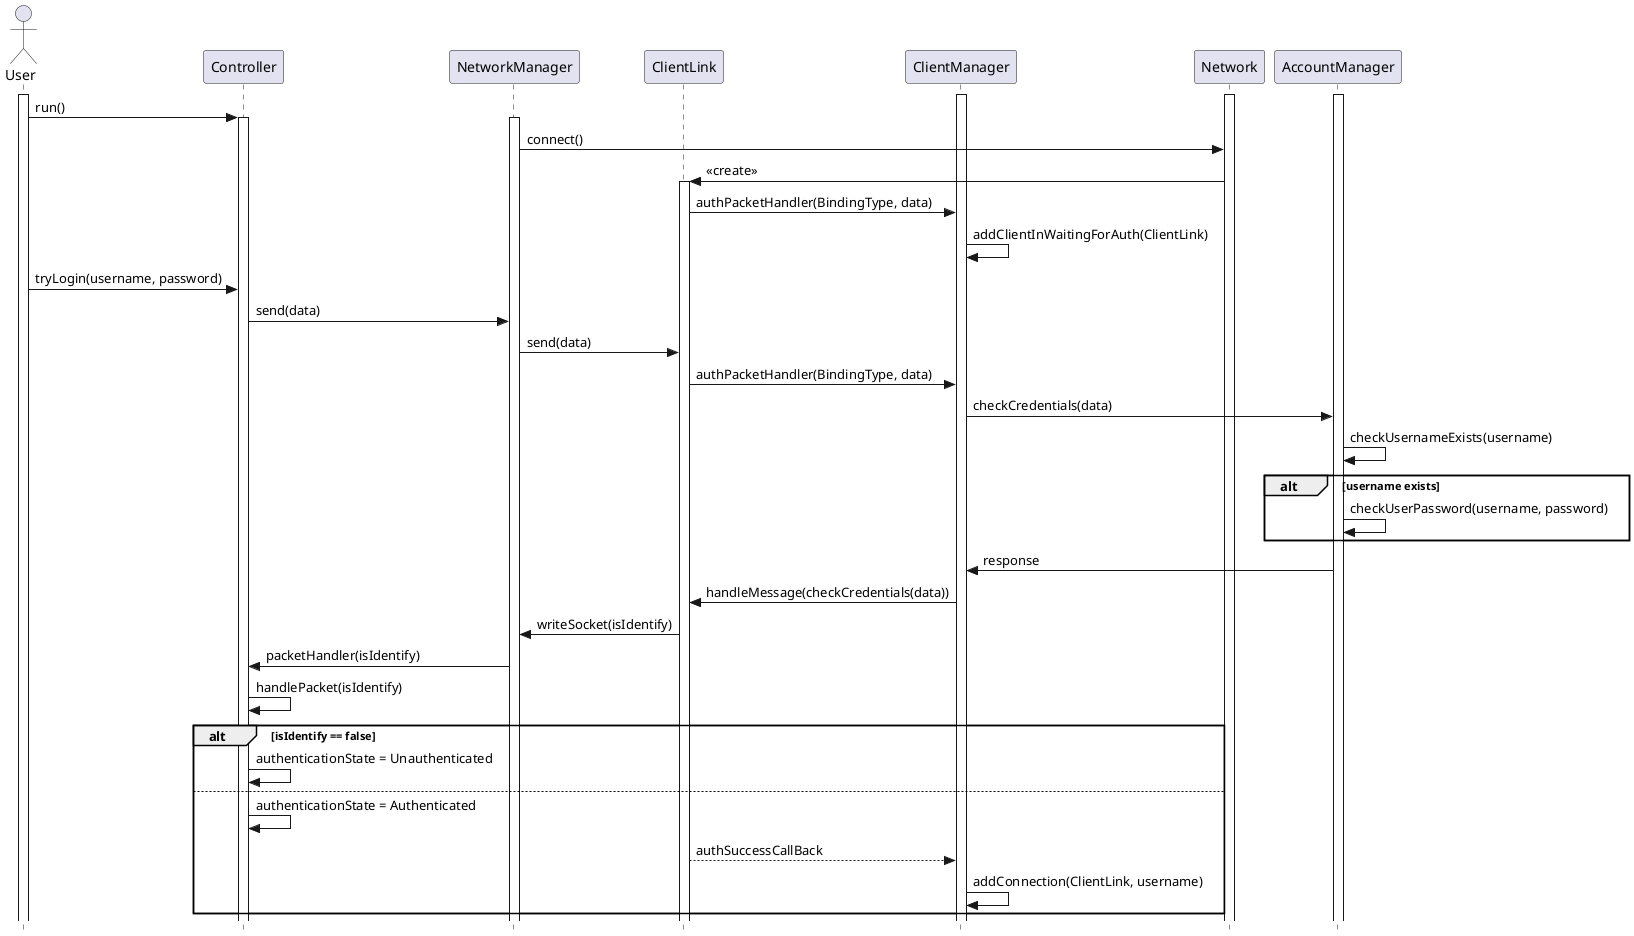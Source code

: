 @startuml ConnexionSequence

skinparam style strictuml
actor User
participant Controller
participant NetworkManager
participant ClientLink
participant ClientManager
participant Network
participant AccountManager

activate Network
activate ClientManager
activate AccountManager
activate User
User -> Controller : run()
activate Controller
activate NetworkManager
NetworkManager -> Network : connect()
Network -> ClientLink : <<create>> 
activate ClientLink
ClientLink -> ClientManager : authPacketHandler(BindingType, data) 
ClientManager -> ClientManager : addClientInWaitingForAuth(ClientLink)

User -> Controller : tryLogin(username, password)
Controller -> NetworkManager : send(data)
NetworkManager -> ClientLink : send(data)
ClientLink -> ClientManager : authPacketHandler(BindingType, data)
ClientManager -> AccountManager : checkCredentials(data)
AccountManager -> AccountManager : checkUsernameExists(username)
alt username exists 
    AccountManager -> AccountManager : checkUserPassword(username, password)
end 
AccountManager -> ClientManager : response
ClientManager -> ClientLink : handleMessage(checkCredentials(data))
ClientLink -> NetworkManager : writeSocket(isIdentify)
NetworkManager -> Controller : packetHandler(isIdentify)
Controller -> Controller : handlePacket(isIdentify)
alt isIdentify == false
    Controller -> Controller : authenticationState = Unauthenticated
else 
    Controller -> Controller : authenticationState = Authenticated
    ClientLink --> ClientManager : authSuccessCallBack
    ClientManager -> ClientManager : addConnection(ClientLink, username)
end 
@enduml
